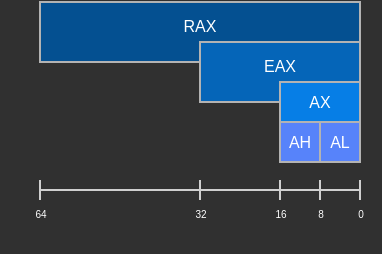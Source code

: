 <mxfile version="15.6.2" type="device"><diagram id="hiHKwJZ6sOZ0ya1E4ajC" name="Page-1"><mxGraphModel dx="431" dy="519" grid="1" gridSize="40" guides="1" tooltips="1" connect="1" arrows="1" fold="1" page="0" pageScale="1" pageWidth="827" pageHeight="1169" background="#303030" math="0" shadow="0"><root><mxCell id="0"/><mxCell id="1" parent="0"/><mxCell id="SHcyyQdgpPPY91vRCFN8-1" value="RAX" style="rounded=0;whiteSpace=wrap;html=1;strokeColor=#B3B3B3;fillColor=#045091;fontSize=8;spacingBottom=6;fontColor=#FFFFFF;" vertex="1" parent="1"><mxGeometry x="160" y="200" width="160" height="30" as="geometry"/></mxCell><mxCell id="SHcyyQdgpPPY91vRCFN8-2" value="EAX" style="rounded=0;whiteSpace=wrap;html=1;strokeColor=#B3B3B3;fillColor=#0565B8;fontSize=8;spacingBottom=6;fontColor=#FFFFFF;" vertex="1" parent="1"><mxGeometry x="240" y="220" width="80" height="30" as="geometry"/></mxCell><mxCell id="SHcyyQdgpPPY91vRCFN8-3" value="AX" style="rounded=0;whiteSpace=wrap;html=1;strokeColor=#B3B3B3;fillColor=#067EE6;fontSize=8;fontColor=#FFFFFF;" vertex="1" parent="1"><mxGeometry x="280" y="240" width="40" height="20" as="geometry"/></mxCell><mxCell id="SHcyyQdgpPPY91vRCFN8-4" value="AL" style="rounded=0;whiteSpace=wrap;html=1;strokeColor=#B3B3B3;fillColor=#5783FA;fontSize=8;fontColor=#FFFFFF;" vertex="1" parent="1"><mxGeometry x="300" y="260" width="20" height="20" as="geometry"/></mxCell><mxCell id="SHcyyQdgpPPY91vRCFN8-5" value="AH" style="rounded=0;whiteSpace=wrap;html=1;strokeColor=#B3B3B3;fillColor=#5783FA;fontSize=8;fontColor=#FFFFFF;" vertex="1" parent="1"><mxGeometry x="280" y="260" width="20" height="20" as="geometry"/></mxCell><mxCell id="SHcyyQdgpPPY91vRCFN8-6" value="" style="endArrow=none;html=1;rounded=0;fontSize=8;strokeColor=#CFCFCF;" edge="1" parent="1"><mxGeometry width="50" height="50" relative="1" as="geometry"><mxPoint x="160" y="294" as="sourcePoint"/><mxPoint x="320" y="294" as="targetPoint"/></mxGeometry></mxCell><mxCell id="SHcyyQdgpPPY91vRCFN8-7" value="" style="endArrow=none;html=1;rounded=0;fontSize=8;strokeColor=#CFCFCF;" edge="1" parent="1"><mxGeometry width="50" height="50" relative="1" as="geometry"><mxPoint x="320" y="289" as="sourcePoint"/><mxPoint x="320" y="299" as="targetPoint"/></mxGeometry></mxCell><mxCell id="SHcyyQdgpPPY91vRCFN8-8" value="" style="endArrow=none;html=1;rounded=0;fontSize=8;strokeColor=#CFCFCF;" edge="1" parent="1"><mxGeometry width="50" height="50" relative="1" as="geometry"><mxPoint x="300" y="289" as="sourcePoint"/><mxPoint x="300" y="299" as="targetPoint"/></mxGeometry></mxCell><mxCell id="SHcyyQdgpPPY91vRCFN8-9" value="" style="endArrow=none;html=1;rounded=0;fontSize=8;strokeColor=#CFCFCF;" edge="1" parent="1"><mxGeometry width="50" height="50" relative="1" as="geometry"><mxPoint x="280" y="289" as="sourcePoint"/><mxPoint x="280" y="299" as="targetPoint"/></mxGeometry></mxCell><mxCell id="SHcyyQdgpPPY91vRCFN8-10" value="" style="endArrow=none;html=1;rounded=0;fontSize=8;strokeColor=#CFCFCF;" edge="1" parent="1"><mxGeometry width="50" height="50" relative="1" as="geometry"><mxPoint x="240" y="289" as="sourcePoint"/><mxPoint x="240" y="299" as="targetPoint"/></mxGeometry></mxCell><mxCell id="SHcyyQdgpPPY91vRCFN8-11" value="" style="endArrow=none;html=1;rounded=0;fontSize=8;strokeColor=#CFCFCF;" edge="1" parent="1"><mxGeometry width="50" height="50" relative="1" as="geometry"><mxPoint x="160" y="289" as="sourcePoint"/><mxPoint x="160" y="299" as="targetPoint"/></mxGeometry></mxCell><mxCell id="SHcyyQdgpPPY91vRCFN8-12" value="0" style="text;html=1;align=center;verticalAlign=middle;resizable=0;points=[];autosize=1;strokeColor=none;fillColor=none;fontSize=5;fontColor=#FFFFFF;" vertex="1" parent="1"><mxGeometry x="310" y="300" width="20" height="10" as="geometry"/></mxCell><mxCell id="SHcyyQdgpPPY91vRCFN8-13" value="8" style="text;html=1;align=center;verticalAlign=middle;resizable=0;points=[];autosize=1;strokeColor=none;fillColor=none;fontSize=5;fontColor=#FFFFFF;" vertex="1" parent="1"><mxGeometry x="280" y="285" width="40" height="40" as="geometry"/></mxCell><mxCell id="SHcyyQdgpPPY91vRCFN8-14" value="16" style="text;html=1;align=center;verticalAlign=middle;resizable=0;points=[];autosize=1;strokeColor=none;fillColor=none;fontSize=5;fontColor=#FFFFFF;" vertex="1" parent="1"><mxGeometry x="260" y="285" width="40" height="40" as="geometry"/></mxCell><mxCell id="SHcyyQdgpPPY91vRCFN8-15" value="32" style="text;html=1;align=center;verticalAlign=middle;resizable=0;points=[];autosize=1;strokeColor=none;fillColor=none;fontSize=5;fontColor=#FFFFFF;" vertex="1" parent="1"><mxGeometry x="220" y="285" width="40" height="40" as="geometry"/></mxCell><mxCell id="SHcyyQdgpPPY91vRCFN8-16" value="64" style="text;html=1;align=center;verticalAlign=middle;resizable=0;points=[];autosize=1;strokeColor=none;fillColor=none;fontSize=5;fontColor=#FFFFFF;" vertex="1" parent="1"><mxGeometry x="140" y="285" width="40" height="40" as="geometry"/></mxCell></root></mxGraphModel></diagram></mxfile>